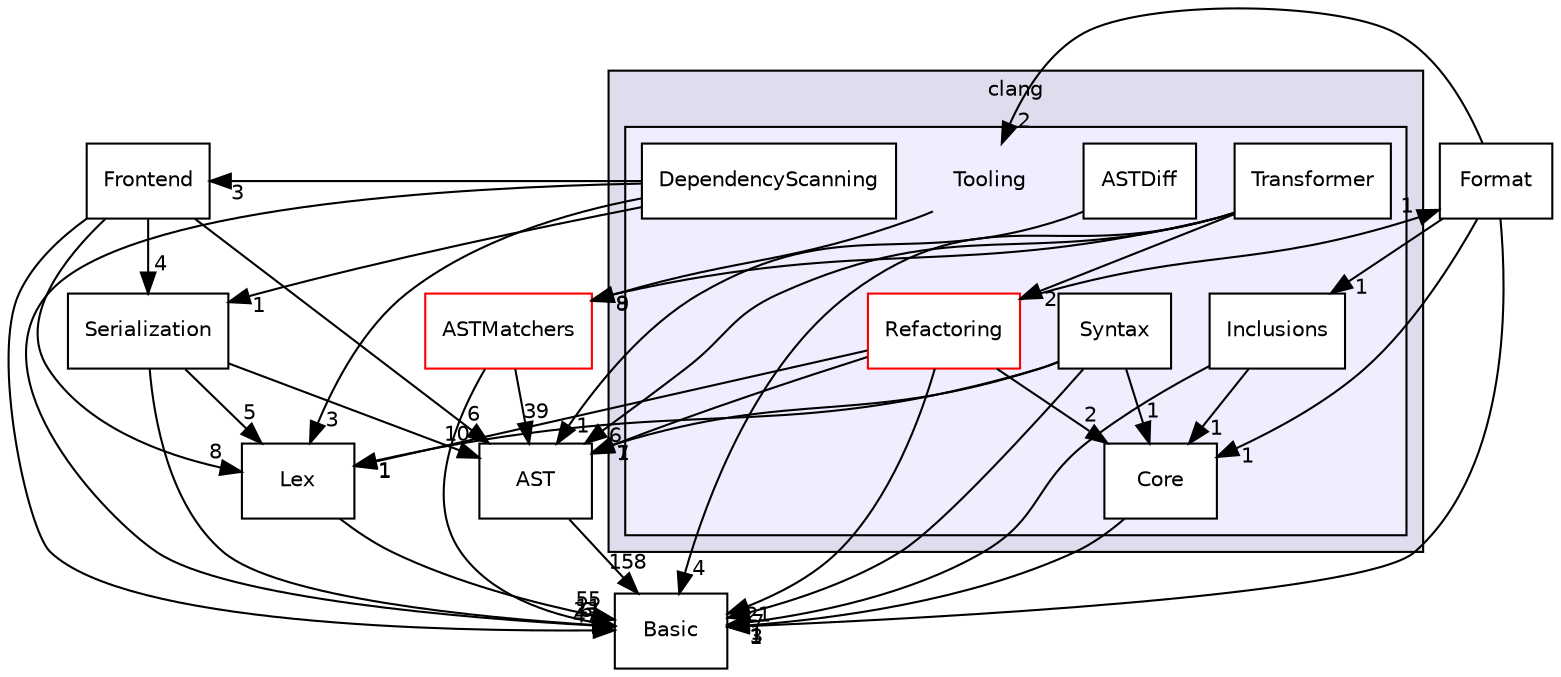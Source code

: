 digraph "include/clang/Tooling" {
  bgcolor=transparent;
  compound=true
  node [ fontsize="10", fontname="Helvetica"];
  edge [ labelfontsize="10", labelfontname="Helvetica"];
  subgraph clusterdir_7c3366c0dfc05dfe1380b9a1e2bf7190 {
    graph [ bgcolor="#ddddee", pencolor="black", label="clang" fontname="Helvetica", fontsize="10", URL="dir_7c3366c0dfc05dfe1380b9a1e2bf7190.html"]
  subgraph clusterdir_e1ce9e33a6714cd40d140bf8ba3da7d2 {
    graph [ bgcolor="#eeeeff", pencolor="black", label="" URL="dir_e1ce9e33a6714cd40d140bf8ba3da7d2.html"];
    dir_e1ce9e33a6714cd40d140bf8ba3da7d2 [shape=plaintext label="Tooling"];
    dir_a98d682560d5dbb8a50d4060d6ae280b [shape=box label="ASTDiff" color="black" fillcolor="white" style="filled" URL="dir_a98d682560d5dbb8a50d4060d6ae280b.html"];
    dir_b0e2d434765b76b8cb1b4b937de450e0 [shape=box label="Core" color="black" fillcolor="white" style="filled" URL="dir_b0e2d434765b76b8cb1b4b937de450e0.html"];
    dir_dadcc2840fd19c8db148254cda71382c [shape=box label="DependencyScanning" color="black" fillcolor="white" style="filled" URL="dir_dadcc2840fd19c8db148254cda71382c.html"];
    dir_fbc8ebcea83fe8755a21a551b87202fa [shape=box label="Inclusions" color="black" fillcolor="white" style="filled" URL="dir_fbc8ebcea83fe8755a21a551b87202fa.html"];
    dir_43b4ec3567f48cc4de5ff046c1905a70 [shape=box label="Refactoring" color="red" fillcolor="white" style="filled" URL="dir_43b4ec3567f48cc4de5ff046c1905a70.html"];
    dir_83dc524f79d42632fb84c46487a81cb4 [shape=box label="Syntax" color="black" fillcolor="white" style="filled" URL="dir_83dc524f79d42632fb84c46487a81cb4.html"];
    dir_3c435e6d2f3823727771458478d66cd7 [shape=box label="Transformer" color="black" fillcolor="white" style="filled" URL="dir_3c435e6d2f3823727771458478d66cd7.html"];
  }
  }
  dir_b7f1fb8e22c16abc1bb9b644ee717a58 [shape=box label="AST" URL="dir_b7f1fb8e22c16abc1bb9b644ee717a58.html"];
  dir_4eb95a2bf174e585f7375e1a61e8870b [shape=box label="Serialization" URL="dir_4eb95a2bf174e585f7375e1a61e8870b.html"];
  dir_a004adf44f176e430fc6c2b869b0fb57 [shape=box label="Basic" URL="dir_a004adf44f176e430fc6c2b869b0fb57.html"];
  dir_c28932dc7a3db82aa6453746989e4d2d [shape=box label="Format" URL="dir_c28932dc7a3db82aa6453746989e4d2d.html"];
  dir_703be670abb56edad3751116797aa3ec [shape=box label="ASTMatchers" color="red" URL="dir_703be670abb56edad3751116797aa3ec.html"];
  dir_16802a82ee139c8ddd8808f7b0d7fd41 [shape=box label="Frontend" URL="dir_16802a82ee139c8ddd8808f7b0d7fd41.html"];
  dir_75e2a3c204180452df3eef4502f5497d [shape=box label="Lex" URL="dir_75e2a3c204180452df3eef4502f5497d.html"];
  dir_43b4ec3567f48cc4de5ff046c1905a70->dir_b0e2d434765b76b8cb1b4b937de450e0 [headlabel="2", labeldistance=1.5 headhref="dir_000092_000074.html"];
  dir_43b4ec3567f48cc4de5ff046c1905a70->dir_b7f1fb8e22c16abc1bb9b644ee717a58 [headlabel="7", labeldistance=1.5 headhref="dir_000092_000013.html"];
  dir_43b4ec3567f48cc4de5ff046c1905a70->dir_a004adf44f176e430fc6c2b869b0fb57 [headlabel="21", labeldistance=1.5 headhref="dir_000092_000014.html"];
  dir_43b4ec3567f48cc4de5ff046c1905a70->dir_c28932dc7a3db82aa6453746989e4d2d [headlabel="1", labeldistance=1.5 headhref="dir_000092_000085.html"];
  dir_43b4ec3567f48cc4de5ff046c1905a70->dir_75e2a3c204180452df3eef4502f5497d [headlabel="1", labeldistance=1.5 headhref="dir_000092_000090.html"];
  dir_dadcc2840fd19c8db148254cda71382c->dir_4eb95a2bf174e585f7375e1a61e8870b [headlabel="1", labeldistance=1.5 headhref="dir_000099_000017.html"];
  dir_dadcc2840fd19c8db148254cda71382c->dir_a004adf44f176e430fc6c2b869b0fb57 [headlabel="6", labeldistance=1.5 headhref="dir_000099_000014.html"];
  dir_dadcc2840fd19c8db148254cda71382c->dir_16802a82ee139c8ddd8808f7b0d7fd41 [headlabel="3", labeldistance=1.5 headhref="dir_000099_000082.html"];
  dir_dadcc2840fd19c8db148254cda71382c->dir_75e2a3c204180452df3eef4502f5497d [headlabel="3", labeldistance=1.5 headhref="dir_000099_000090.html"];
  dir_b0e2d434765b76b8cb1b4b937de450e0->dir_a004adf44f176e430fc6c2b869b0fb57 [headlabel="3", labeldistance=1.5 headhref="dir_000074_000014.html"];
  dir_b7f1fb8e22c16abc1bb9b644ee717a58->dir_a004adf44f176e430fc6c2b869b0fb57 [headlabel="158", labeldistance=1.5 headhref="dir_000013_000014.html"];
  dir_fbc8ebcea83fe8755a21a551b87202fa->dir_b0e2d434765b76b8cb1b4b937de450e0 [headlabel="1", labeldistance=1.5 headhref="dir_000100_000074.html"];
  dir_fbc8ebcea83fe8755a21a551b87202fa->dir_a004adf44f176e430fc6c2b869b0fb57 [headlabel="1", labeldistance=1.5 headhref="dir_000100_000014.html"];
  dir_4eb95a2bf174e585f7375e1a61e8870b->dir_b7f1fb8e22c16abc1bb9b644ee717a58 [headlabel="10", labeldistance=1.5 headhref="dir_000017_000013.html"];
  dir_4eb95a2bf174e585f7375e1a61e8870b->dir_a004adf44f176e430fc6c2b869b0fb57 [headlabel="23", labeldistance=1.5 headhref="dir_000017_000014.html"];
  dir_4eb95a2bf174e585f7375e1a61e8870b->dir_75e2a3c204180452df3eef4502f5497d [headlabel="5", labeldistance=1.5 headhref="dir_000017_000090.html"];
  dir_e1ce9e33a6714cd40d140bf8ba3da7d2->dir_703be670abb56edad3751116797aa3ec [headlabel="9", labeldistance=1.5 headhref="dir_000020_000071.html"];
  dir_a98d682560d5dbb8a50d4060d6ae280b->dir_b7f1fb8e22c16abc1bb9b644ee717a58 [headlabel="1", labeldistance=1.5 headhref="dir_000098_000013.html"];
  dir_c28932dc7a3db82aa6453746989e4d2d->dir_b0e2d434765b76b8cb1b4b937de450e0 [headlabel="1", labeldistance=1.5 headhref="dir_000085_000074.html"];
  dir_c28932dc7a3db82aa6453746989e4d2d->dir_fbc8ebcea83fe8755a21a551b87202fa [headlabel="1", labeldistance=1.5 headhref="dir_000085_000100.html"];
  dir_c28932dc7a3db82aa6453746989e4d2d->dir_e1ce9e33a6714cd40d140bf8ba3da7d2 [headlabel="2", labeldistance=1.5 headhref="dir_000085_000020.html"];
  dir_c28932dc7a3db82aa6453746989e4d2d->dir_a004adf44f176e430fc6c2b869b0fb57 [headlabel="1", labeldistance=1.5 headhref="dir_000085_000014.html"];
  dir_703be670abb56edad3751116797aa3ec->dir_b7f1fb8e22c16abc1bb9b644ee717a58 [headlabel="39", labeldistance=1.5 headhref="dir_000071_000013.html"];
  dir_703be670abb56edad3751116797aa3ec->dir_a004adf44f176e430fc6c2b869b0fb57 [headlabel="11", labeldistance=1.5 headhref="dir_000071_000014.html"];
  dir_83dc524f79d42632fb84c46487a81cb4->dir_b0e2d434765b76b8cb1b4b937de450e0 [headlabel="1", labeldistance=1.5 headhref="dir_000021_000074.html"];
  dir_83dc524f79d42632fb84c46487a81cb4->dir_b7f1fb8e22c16abc1bb9b644ee717a58 [headlabel="1", labeldistance=1.5 headhref="dir_000021_000013.html"];
  dir_83dc524f79d42632fb84c46487a81cb4->dir_a004adf44f176e430fc6c2b869b0fb57 [headlabel="7", labeldistance=1.5 headhref="dir_000021_000014.html"];
  dir_83dc524f79d42632fb84c46487a81cb4->dir_75e2a3c204180452df3eef4502f5497d [headlabel="1", labeldistance=1.5 headhref="dir_000021_000090.html"];
  dir_3c435e6d2f3823727771458478d66cd7->dir_43b4ec3567f48cc4de5ff046c1905a70 [headlabel="2", labeldistance=1.5 headhref="dir_000103_000092.html"];
  dir_3c435e6d2f3823727771458478d66cd7->dir_b7f1fb8e22c16abc1bb9b644ee717a58 [headlabel="6", labeldistance=1.5 headhref="dir_000103_000013.html"];
  dir_3c435e6d2f3823727771458478d66cd7->dir_a004adf44f176e430fc6c2b869b0fb57 [headlabel="4", labeldistance=1.5 headhref="dir_000103_000014.html"];
  dir_3c435e6d2f3823727771458478d66cd7->dir_703be670abb56edad3751116797aa3ec [headlabel="8", labeldistance=1.5 headhref="dir_000103_000071.html"];
  dir_16802a82ee139c8ddd8808f7b0d7fd41->dir_b7f1fb8e22c16abc1bb9b644ee717a58 [headlabel="6", labeldistance=1.5 headhref="dir_000082_000013.html"];
  dir_16802a82ee139c8ddd8808f7b0d7fd41->dir_4eb95a2bf174e585f7375e1a61e8870b [headlabel="4", labeldistance=1.5 headhref="dir_000082_000017.html"];
  dir_16802a82ee139c8ddd8808f7b0d7fd41->dir_a004adf44f176e430fc6c2b869b0fb57 [headlabel="47", labeldistance=1.5 headhref="dir_000082_000014.html"];
  dir_16802a82ee139c8ddd8808f7b0d7fd41->dir_75e2a3c204180452df3eef4502f5497d [headlabel="8", labeldistance=1.5 headhref="dir_000082_000090.html"];
  dir_75e2a3c204180452df3eef4502f5497d->dir_a004adf44f176e430fc6c2b869b0fb57 [headlabel="55", labeldistance=1.5 headhref="dir_000090_000014.html"];
}
